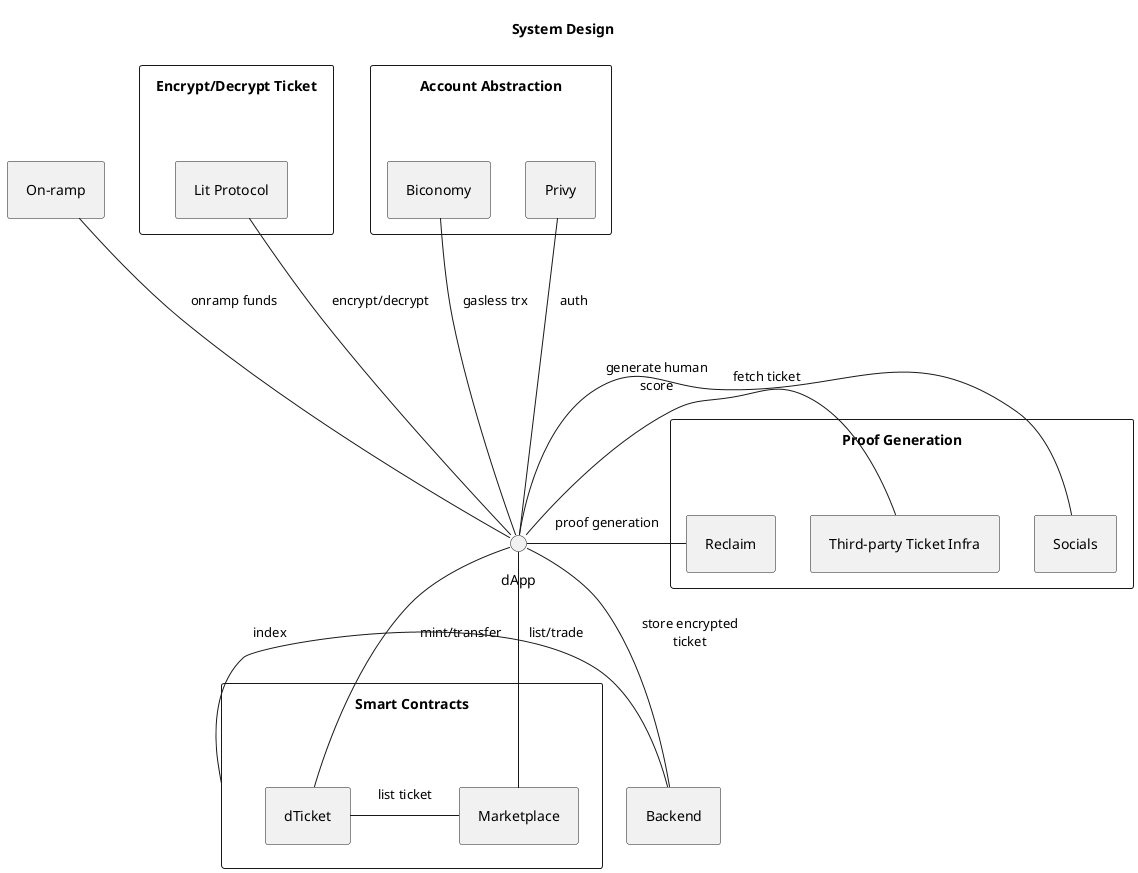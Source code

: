 @startuml
skinparam MaxMessageSize 120
skinparam Padding 9
skinparam ComponentStyle rectangle

title "System Design"

'Define components
rectangle "Smart Contracts" as smartcontracts {
    component "Marketplace" as marketplace
    component "dTicket" as dticket
}
component "Backend" as backend
rectangle "Encrypt/Decrypt Ticket" {
    component "Lit Protocol" as lit
}
interface "dApp" as dApp
component "On-ramp" as onramp
rectangle "Account Abstraction" {
    component "Privy" as privy
    component "Biconomy" as biconomy
}
rectangle "Proof Generation" {
    component "Reclaim" as reclaim
    component "Third-party Ticket Infra" as ticketInfra
    component "Socials" as socials
}

'Define System
dApp -- marketplace : list/trade

dApp -- dticket : mint/transfer

dApp -- backend : store encrypted ticket

dApp -up-- reclaim : proof generation

dApp -up-- lit : encrypt/decrypt

dApp -up-- onramp : onramp funds

dApp -up-- privy : auth

dApp -up-- biconomy : gasless trx

dApp - socials : generate human score

dApp - ticketInfra : fetch ticket

dticket - marketplace : list ticket

backend - smartcontracts : index

@enduml